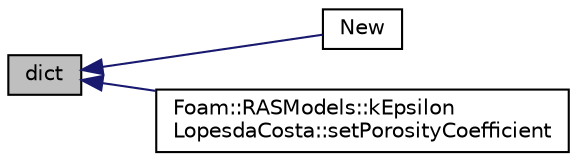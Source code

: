 digraph "dict"
{
  bgcolor="transparent";
  edge [fontname="Helvetica",fontsize="10",labelfontname="Helvetica",labelfontsize="10"];
  node [fontname="Helvetica",fontsize="10",shape=record];
  rankdir="LR";
  Node1 [label="dict",height=0.2,width=0.4,color="black", fillcolor="grey75", style="filled" fontcolor="black"];
  Node1 -> Node2 [dir="back",color="midnightblue",fontsize="10",style="solid",fontname="Helvetica"];
  Node2 [label="New",height=0.2,width=0.4,color="black",URL="$classFoam_1_1porosityModel.html#a9a40a421957a170cd3957011d00952c1",tooltip="Selector. "];
  Node1 -> Node3 [dir="back",color="midnightblue",fontsize="10",style="solid",fontname="Helvetica"];
  Node3 [label="Foam::RASModels::kEpsilon\lLopesdaCosta::setPorosityCoefficient",height=0.2,width=0.4,color="black",URL="$classFoam_1_1RASModels_1_1kEpsilonLopesdaCosta.html#aeb3de17569a9894ca105f1fbea5335c3"];
}
